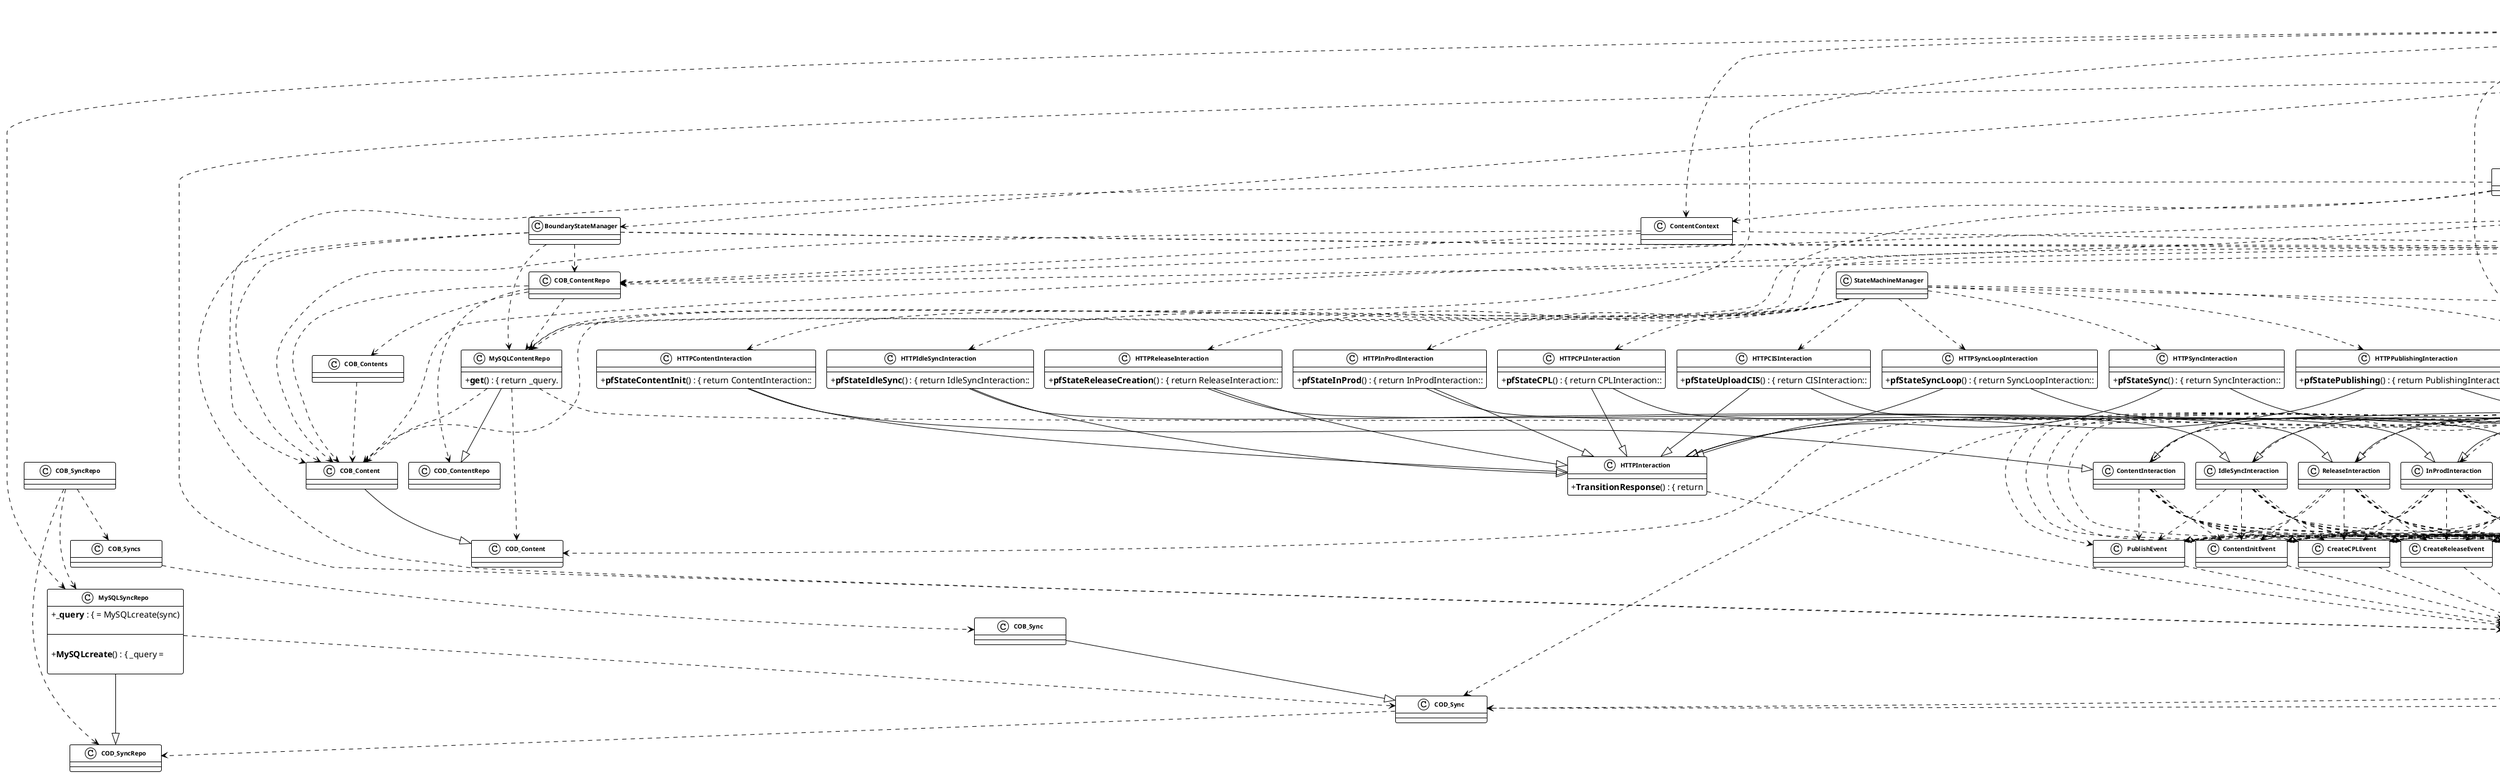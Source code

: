@startuml
!theme plain

' Configuration pour améliorer la lisibilité et l'espacement
skinparam linetype ortho
skinparam ranksep 60
skinparam nodesep 40
skinparam minClassWidth 150
skinparam classAttributeIconSize 0
skinparam classFontStyle bold
skinparam classFontSize 12
skinparam packageStyle rectangle
skinparam packageFontStyle bold
skinparam packageFontSize 14

' Style des classes
skinparam class {
    BackgroundColor White
    BorderColor Black
    BorderThickness 1
    ArrowColor Black
    FontSize 10
}

' Style des packages/namespaces
skinparam package {
    BackgroundColor LightGray
    BorderColor Black
    FontStyle bold
}

' Style des relations
skinparam arrow {
    Color Black
    Thickness 1
}

' Légende des symboles d'accès
' + : public
' - : private
' # : protected

' Configuration de la disposition
!define SPACING_LARGE 100
!define SPACING_MEDIUM 50
!define SPACING_SMALL 25

' Affichage limité à 25 classes sur 132 trouvées

' Classe: DownloadedScripts
' Fichier: ./COMMON/LIB-CONTEXT-CENTRAL/include/DownloadedScripts.h
class DownloadedScripts {
}

' Classe: PresentCpl
' Fichier: ./COMMON/LIB-CONTEXT-CENTRAL/include/PresentCpls.h
class PresentCpl {
}

' Classe: CentralContext
' Fichier: ./COMMON/LIB-CONTEXT-CENTRAL/include/CentralContext.h
class CentralContext {
  ' === Attributs publics ===
  + **commandHandler** : {return

}

' Classe: ScriptState
' Fichier: ./COMMON/LIB-CONTEXT-CENTRAL/include/ScriptState.h
class ScriptState {
}

' Classe: StateServer
' Fichier: ./COMMON/LIB-CONTEXT-CENTRAL/include/StateServer.h
class StateServer {
  ' === Attributs publics ===
  + **id** : {return

}

' Classe: HTTPSyncLoopInteraction
' Fichier: ./COMMON/LIB-CONTEXT-CENTRAL/include/ContentOpsInfra/HTTPSyncLoopInteraction.h
class HTTPSyncLoopInteraction {
  ' === Méthodes publiques ===
  + **pfStateSyncLoop**() : { return SyncLoopInteraction::

}

' Classe: HTTPContentInteraction
' Fichier: ./COMMON/LIB-CONTEXT-CENTRAL/include/ContentOpsInfra/HTTPContentInteraction.h
class HTTPContentInteraction {
  ' === Méthodes publiques ===
  + **pfStateContentInit**() : { return ContentInteraction::

}

' Classe: MySQLGroupRepo
' Fichier: ./COMMON/LIB-CONTEXT-CENTRAL/include/ContentOpsInfra/MySQLGroupRepo.h
class MySQLGroupRepo {
  ' === Méthodes publiques ===
  + **move**() : { return

}

' Classe: MySQLDBConnection
' Fichier: ./COMMON/LIB-CONTEXT-CENTRAL/include/ContentOpsInfra/MySQLDBConnection.h
class MySQLDBConnection {
}

' Classe: MySQLSyncLoopRepo
' Fichier: ./COMMON/LIB-CONTEXT-CENTRAL/include/ContentOpsInfra/MySQLSyncLoopRepo.h
class MySQLSyncLoopRepo {
  ' === Attributs publics ===
  + **_query** : { = MySQLcreate(syncloop)

  __

  ' === Méthodes publiques ===
  + **MySQLcreate**() : { _query =

}

' Classe: HTTPSyncInteraction
' Fichier: ./COMMON/LIB-CONTEXT-CENTRAL/include/ContentOpsInfra/HTTPSyncInteraction.h
class HTTPSyncInteraction {
  ' === Méthodes publiques ===
  + **pfStateSync**() : { return SyncInteraction::

}

' Classe: HTTPReleaseInteraction
' Fichier: ./COMMON/LIB-CONTEXT-CENTRAL/include/ContentOpsInfra/HTTPReleaseInteraction.h
class HTTPReleaseInteraction {
  ' === Méthodes publiques ===
  + **pfStateReleaseCreation**() : { return ReleaseInteraction::

}

' Classe: HTTPInProdInteraction
' Fichier: ./COMMON/LIB-CONTEXT-CENTRAL/include/ContentOpsInfra/HTTPInProdInteraction.h
class HTTPInProdInteraction {
  ' === Méthodes publiques ===
  + **pfStateInProd**() : { return InProdInteraction::

}

' Classe: MySQLReleaseRepo
' Fichier: ./COMMON/LIB-CONTEXT-CENTRAL/include/ContentOpsInfra/MySQLReleaseRepo.h
class MySQLReleaseRepo {
  ' === Attributs publics ===
  + **_query** : { = MySQLcreate(release)

  __

  ' === Méthodes publiques ===
  + **MySQLcreate**() : { _query =

}

' Classe: HTTPCPLInteraction
' Fichier: ./COMMON/LIB-CONTEXT-CENTRAL/include/ContentOpsInfra/HTTPCPLInteraction.h
class HTTPCPLInteraction {
  ' === Méthodes publiques ===
  + **pfStateCPL**() : { return CPLInteraction::

}

' Classe: HTTPCISInteraction
' Fichier: ./COMMON/LIB-CONTEXT-CENTRAL/include/ContentOpsInfra/HTTPCISInteraction.h
class HTTPCISInteraction {
  ' === Méthodes publiques ===
  + **pfStateUploadCIS**() : { return CISInteraction::

}

' Classe: MySQLLocalisationRepo
' Fichier: ./COMMON/LIB-CONTEXT-CENTRAL/include/ContentOpsInfra/MySQLLocalisationRepo.h
class MySQLLocalisationRepo {
}

' Classe: MySQLTypeRepo
' Fichier: ./COMMON/LIB-CONTEXT-CENTRAL/include/ContentOpsInfra/MySQLTypeRepo.h
class MySQLTypeRepo {
}

' Classe: MySQLSyncRepo
' Fichier: ./COMMON/LIB-CONTEXT-CENTRAL/include/ContentOpsInfra/MySQLSyncRepo.h
class MySQLSyncRepo {
  ' === Attributs publics ===
  + **_query** : { = MySQLcreate(sync)

  __

  ' === Méthodes publiques ===
  + **MySQLcreate**() : { _query =

}

' Classe: HTTPPublishingInteraction
' Fichier: ./COMMON/LIB-CONTEXT-CENTRAL/include/ContentOpsInfra/HTTPPublishingInteraction.h
class HTTPPublishingInteraction {
  ' === Méthodes publiques ===
  + **pfStatePublishing**() : { return PublishingInteraction::

}

' Classe: MySQLCplRepo
' Fichier: ./COMMON/LIB-CONTEXT-CENTRAL/include/ContentOpsInfra/MySQLCplRepo.h
class MySQLCplRepo {
  ' === Méthodes publiques ===
  + **get**() : { return _query.

}

' Classe: MySQLSiteRepo
' Fichier: ./COMMON/LIB-CONTEXT-CENTRAL/include/ContentOpsInfra/MySQLSiteRepo.h
class MySQLSiteRepo {
  ' === Méthodes publiques ===
  + **move**() : { return

}

' Classe: HTTPInteraction
' Fichier: ./COMMON/LIB-CONTEXT-CENTRAL/include/ContentOpsInfra/HTTPInteraction.h
class HTTPInteraction {
  ' === Méthodes publiques ===
  + **TransitionResponse**() : { return

}

' Classe: MySQLContentRepo
' Fichier: ./COMMON/LIB-CONTEXT-CENTRAL/include/ContentOpsInfra/MySQLContentRepo.h
class MySQLContentRepo {
  ' === Méthodes publiques ===
  + **get**() : { return _query.

}

' Classe: HTTPIdleSyncInteraction
' Fichier: ./COMMON/LIB-CONTEXT-CENTRAL/include/ContentOpsInfra/HTTPIdleSyncInteraction.h
class HTTPIdleSyncInteraction {
  ' === Méthodes publiques ===
  + **pfStateIdleSync**() : { return IdleSyncInteraction::

}

' Directives d'espacement pour améliorer la lisibilité
!pragma layout smetana

' Relations entre les classes
' Héritage: HTTPSyncLoopInteraction -> HTTPInteraction
HTTPSyncLoopInteraction --|> HTTPInteraction
' Héritage: HTTPSyncLoopInteraction -> SyncLoopInteraction
HTTPSyncLoopInteraction --|> SyncLoopInteraction
' Héritage: HTTPContentInteraction -> HTTPInteraction
HTTPContentInteraction --|> HTTPInteraction
' Héritage: HTTPContentInteraction -> ContentInteraction
HTTPContentInteraction --|> ContentInteraction
' Héritage: MySQLGroupRepo -> COD_GroupRepo
MySQLGroupRepo --|> COD_GroupRepo
' Héritage: MySQLSyncLoopRepo -> COD_SyncLoopRepo
MySQLSyncLoopRepo --|> COD_SyncLoopRepo
' Héritage: HTTPSyncInteraction -> HTTPInteraction
HTTPSyncInteraction --|> HTTPInteraction
' Héritage: HTTPSyncInteraction -> SyncInteraction
HTTPSyncInteraction --|> SyncInteraction
' Héritage: HTTPReleaseInteraction -> HTTPInteraction
HTTPReleaseInteraction --|> HTTPInteraction
' Héritage: HTTPReleaseInteraction -> ReleaseInteraction
HTTPReleaseInteraction --|> ReleaseInteraction
' Héritage: HTTPInProdInteraction -> HTTPInteraction
HTTPInProdInteraction --|> HTTPInteraction
' Héritage: HTTPInProdInteraction -> InProdInteraction
HTTPInProdInteraction --|> InProdInteraction
' Héritage: MySQLReleaseRepo -> COD_ReleaseRepo
MySQLReleaseRepo --|> COD_ReleaseRepo
' Héritage: HTTPCPLInteraction -> HTTPInteraction
HTTPCPLInteraction --|> HTTPInteraction
' Héritage: HTTPCPLInteraction -> CPLInteraction
HTTPCPLInteraction --|> CPLInteraction
' Héritage: HTTPCISInteraction -> HTTPInteraction
HTTPCISInteraction --|> HTTPInteraction
' Héritage: HTTPCISInteraction -> CISInteraction
HTTPCISInteraction --|> CISInteraction
' Héritage: MySQLLocalisationRepo -> COD_LocalisationRepo
MySQLLocalisationRepo --|> COD_LocalisationRepo
' Héritage: MySQLTypeRepo -> COD_TypeRepo
MySQLTypeRepo --|> COD_TypeRepo
' Héritage: MySQLSyncRepo -> COD_SyncRepo
MySQLSyncRepo --|> COD_SyncRepo
' Héritage: HTTPPublishingInteraction -> HTTPInteraction
HTTPPublishingInteraction --|> HTTPInteraction
' Héritage: HTTPPublishingInteraction -> PublishingInteraction
HTTPPublishingInteraction --|> PublishingInteraction
' Héritage: MySQLCplRepo -> COD_CplRepo
MySQLCplRepo --|> COD_CplRepo
' Héritage: MySQLSiteRepo -> COD_SiteRepo
MySQLSiteRepo --|> COD_SiteRepo
' Héritage: MySQLContentRepo -> COD_ContentRepo
MySQLContentRepo --|> COD_ContentRepo
' Héritage: HTTPIdleSyncInteraction -> HTTPInteraction
HTTPIdleSyncInteraction --|> HTTPInteraction
' Héritage: HTTPIdleSyncInteraction -> IdleSyncInteraction
HTTPIdleSyncInteraction --|> IdleSyncInteraction
' Héritage: COB_Site -> COD_Site
COB_Site --|> COD_Site
' Héritage: COB_Group -> COD_Group
COB_Group --|> COD_Group
' Héritage: COB_Localisation -> COD_Localisation
COB_Localisation --|> COD_Localisation
' Héritage: COB_Release -> COD_Releases
COB_Release --|> COD_Releases
' Héritage: COB_Type -> COD_Type
COB_Type --|> COD_Type
' Héritage: COB_Content -> COD_Content
COB_Content --|> COD_Content
' Héritage: COB_Sync -> COD_Sync
COB_Sync --|> COD_Sync
' Héritage: COB_Cpl -> COD_Cpl
COB_Cpl --|> COD_Cpl
' Héritage: COB_SyncLoop -> COD_SyncLoop
COB_SyncLoop --|> COD_SyncLoop
' Héritage: ContentInitState -> ContentStateBase
ContentInitState --|> ContentStateBase
' Héritage: StateCancel -> ContentStateBase
StateCancel --|> ContentStateBase
' Héritage: StateInProd -> ContentStateBase
StateInProd --|> ContentStateBase
' Héritage: StateReleaseCreation -> ContentStateBase
StateReleaseCreation --|> ContentStateBase
' Héritage: StateUploadCIS -> ContentStateBase
StateUploadCIS --|> ContentStateBase
' Héritage: StatePublishing -> ContentStateBase
StatePublishing --|> ContentStateBase
' Héritage: StateSync -> ContentStateBase
StateSync --|> ContentStateBase
' Héritage: StateSyncCreate -> ContentStateBase
StateSyncCreate --|> ContentStateBase
' Héritage: StateIdleSync -> ContentStateBase
StateIdleSync --|> ContentStateBase
' Héritage: StateSyncLoop -> ContentStateBase
StateSyncLoop --|> ContentStateBase
' Héritage: StateCPL -> ContentStateBase
StateCPL --|> ContentStateBase
' Héritage: COB_SyncLoopInteraction -> COB_Interaction
COB_SyncLoopInteraction --|> COB_Interaction
' Héritage: COB_SyncLoopInteraction -> SyncLoopInteraction
COB_SyncLoopInteraction --|> SyncLoopInteraction
' Héritage: COB_PublishingInteraction -> COB_Interaction
COB_PublishingInteraction --|> COB_Interaction
' Héritage: COB_PublishingInteraction -> PublishingInteraction
COB_PublishingInteraction --|> PublishingInteraction
' Héritage: COB_IdleSyncInteraction -> COB_Interaction
COB_IdleSyncInteraction --|> COB_Interaction
' Héritage: COB_IdleSyncInteraction -> IdleSyncInteraction
COB_IdleSyncInteraction --|> IdleSyncInteraction
' Héritage: COB_InProdInteraction -> COB_Interaction
COB_InProdInteraction --|> COB_Interaction
' Héritage: COB_InProdInteraction -> InProdInteraction
COB_InProdInteraction --|> InProdInteraction
' Héritage: COB_SyncInteraction -> COB_Interaction
COB_SyncInteraction --|> COB_Interaction
' Héritage: COB_SyncInteraction -> SyncInteraction
COB_SyncInteraction --|> SyncInteraction
' Héritage: COB_CISInteraction -> COB_Interaction
COB_CISInteraction --|> COB_Interaction
' Héritage: COB_CISInteraction -> CISInteraction
COB_CISInteraction --|> CISInteraction
' Héritage: COB_ReleaseInteraction -> COB_Interaction
COB_ReleaseInteraction --|> COB_Interaction
' Héritage: COB_ReleaseInteraction -> ReleaseInteraction
COB_ReleaseInteraction --|> ReleaseInteraction
' Héritage: COB_ContentInteraction -> COB_Interaction
COB_ContentInteraction --|> COB_Interaction
' Héritage: COB_ContentInteraction -> ContentInteraction
COB_ContentInteraction --|> ContentInteraction
' Héritage: COB_CPLInteraction -> COB_Interaction
COB_CPLInteraction --|> COB_Interaction
' Héritage: COB_CPLInteraction -> CPLInteraction
COB_CPLInteraction --|> CPLInteraction
' Dépendance: PresentCpl -> Cpl
PresentCpl ..> Cpl
' Dépendance: CentralContext -> StateServer
CentralContext ..> StateServer
' Dépendance: CentralContext -> ScriptState
CentralContext ..> ScriptState
' Dépendance: CentralContext -> PresentCpl
CentralContext ..> PresentCpl
' Dépendance: CentralContext -> Group
CentralContext ..> Group
' Dépendance: CentralContext -> LinkParam
CentralContext ..> LinkParam
' Dépendance: CentralContext -> Cinema
CentralContext ..> Cinema
' Dépendance: CentralContext -> DownloadedScripts
CentralContext ..> DownloadedScripts
' Dépendance: CentralContext -> Script
CentralContext ..> Script
' Dépendance: CentralContext -> Feature
CentralContext ..> Feature
' Dépendance: MySQLGroupRepo -> COD_Group
MySQLGroupRepo ..> COD_Group
' Dépendance: MySQLGroupRepo -> MySQLDBConnection
MySQLGroupRepo ..> MySQLDBConnection
' Dépendance: MySQLGroupRepo -> COB_Group
MySQLGroupRepo ..> COB_Group
' Dépendance: MySQLSyncLoopRepo -> COD_SyncLoop
MySQLSyncLoopRepo ..> COD_SyncLoop
' Dépendance: MySQLSyncRepo -> COD_Sync
MySQLSyncRepo ..> COD_Sync
' Dépendance: MySQLCplRepo -> COD_Cpl
MySQLCplRepo ..> COD_Cpl
' Dépendance: MySQLCplRepo -> COD_CplRelease
MySQLCplRepo ..> COD_CplRelease
' Dépendance: MySQLCplRepo -> MySQLDBConnection
MySQLCplRepo ..> MySQLDBConnection
' Dépendance: MySQLCplRepo -> COB_Cpl
MySQLCplRepo ..> COB_Cpl
' Dépendance: MySQLSiteRepo -> COB_Site
MySQLSiteRepo ..> COB_Site
' Dépendance: MySQLSiteRepo -> MySQLDBConnection
MySQLSiteRepo ..> MySQLDBConnection
' Dépendance: MySQLSiteRepo -> COD_Site
MySQLSiteRepo ..> COD_Site
' Dépendance: HTTPInteraction -> TransitionResponse
HTTPInteraction ..> TransitionResponse
' Dépendance: MySQLContentRepo -> COD_Content
MySQLContentRepo ..> COD_Content
' Dépendance: MySQLContentRepo -> COB_Content
MySQLContentRepo ..> COB_Content
' Dépendance: MySQLContentRepo -> MySQLDBConnection
MySQLContentRepo ..> MySQLDBConnection
' Dépendance: COB_LocalisationRepo -> COB_Localisations
COB_LocalisationRepo ..> COB_Localisations
' Dépendance: COB_LocalisationRepo -> COB_Localisation
COB_LocalisationRepo ..> COB_Localisation
' Dépendance: COB_LocalisationRepo -> COD_LocalisationRepo
COB_LocalisationRepo ..> COD_LocalisationRepo
' Dépendance: COB_GroupRepo -> COD_GroupRepo
COB_GroupRepo ..> COD_GroupRepo
' Dépendance: COB_GroupRepo -> COB_Groups
COB_GroupRepo ..> COB_Groups
' Dépendance: COB_GroupRepo -> COB_Group
COB_GroupRepo ..> COB_Group
' Dépendance: COB_ContentRepo -> MySQLContentRepo
COB_ContentRepo ..> MySQLContentRepo
' Dépendance: COB_ContentRepo -> COD_ContentRepo
COB_ContentRepo ..> COD_ContentRepo
' Dépendance: COB_ContentRepo -> COB_Content
COB_ContentRepo ..> COB_Content
' Dépendance: COB_ContentRepo -> COB_Contents
COB_ContentRepo ..> COB_Contents
' Dépendance: COB_Sites -> COB_Site
COB_Sites ..> COB_Site
' Dépendance: ContentContext -> COB_ContentRepo
ContentContext ..> COB_ContentRepo
' Dépendance: ContentContext -> COB_Content
ContentContext ..> COB_Content
' Dépendance: ContentContext -> COB_ReleaseRepo
ContentContext ..> COB_ReleaseRepo
' Dépendance: COB_Configurator -> COB_Content
COB_Configurator ..> COB_Content
' Dépendance: COB_Configurator -> MySQLLocalisationRepo
COB_Configurator ..> MySQLLocalisationRepo
' Dépendance: COB_Configurator -> COB_ContentRepo
COB_Configurator ..> COB_ContentRepo
' Dépendance: COB_Configurator -> MySQLContentRepo
COB_Configurator ..> MySQLContentRepo
' Dépendance: COB_Configurator -> MySQLReleaseRepo
COB_Configurator ..> MySQLReleaseRepo
' Dépendance: COB_Configurator -> MySQLGroupRepo
COB_Configurator ..> MySQLGroupRepo
' Dépendance: COB_Configurator -> COB_CplRepo
COB_Configurator ..> COB_CplRepo
' Dépendance: COB_Configurator -> COB_GroupRepo
COB_Configurator ..> COB_GroupRepo
' Dépendance: COB_Configurator -> MySQLTypeRepo
COB_Configurator ..> MySQLTypeRepo
' Dépendance: COB_Configurator -> MySQLSiteRepo
COB_Configurator ..> MySQLSiteRepo
' Dépendance: COB_Configurator -> MySQLCplRepo
COB_Configurator ..> MySQLCplRepo
' Dépendance: COB_Configurator -> COB_TypeRepo
COB_Configurator ..> COB_TypeRepo
' Dépendance: COB_Configurator -> COB_SiteRepo
COB_Configurator ..> COB_SiteRepo
' Dépendance: COB_Configurator -> COB_LocalisationRepo
COB_Configurator ..> COB_LocalisationRepo
' Dépendance: COB_Configurator -> COB_ReleaseRepo
COB_Configurator ..> COB_ReleaseRepo
' Dépendance: COB_Configurator -> MySQLDBConnection
COB_Configurator ..> MySQLDBConnection
' Dépendance: COB_Configurator -> COB_Context
COB_Configurator ..> COB_Context
' Dépendance: COB_Types -> COB_Type
COB_Types ..> COB_Type
' Dépendance: COB_CplRepo -> MySQLCplRepo
COB_CplRepo ..> MySQLCplRepo
' Dépendance: COB_CplRepo -> COB_Cpls
COB_CplRepo ..> COB_Cpls
' Dépendance: COB_CplRepo -> COD_CplRepo
COB_CplRepo ..> COD_CplRepo
' Dépendance: COB_CplRepo -> COB_Cpl
COB_CplRepo ..> COB_Cpl
' Dépendance: COB_Cpls -> COB_Cpl
COB_Cpls ..> COB_Cpl
' Dépendance: COB_TypeRepo -> COB_Type
COB_TypeRepo ..> COB_Type
' Dépendance: COB_TypeRepo -> COB_Types
COB_TypeRepo ..> COB_Types
' Dépendance: COB_TypeRepo -> COD_TypeRepo
COB_TypeRepo ..> COD_TypeRepo
' Dépendance: COB_Contents -> COB_Content
COB_Contents ..> COB_Content
' Dépendance: BoundaryStateMachine -> StatePublishing
BoundaryStateMachine ..> StatePublishing
' Dépendance: BoundaryStateMachine -> StateUploadCIS
BoundaryStateMachine ..> StateUploadCIS
' Dépendance: BoundaryStateMachine -> ContentInitState
BoundaryStateMachine ..> ContentInitState
' Dépendance: BoundaryStateMachine -> StateInProd
BoundaryStateMachine ..> StateInProd
' Dépendance: BoundaryStateMachine -> StateReleaseCreation
BoundaryStateMachine ..> StateReleaseCreation
' Dépendance: BoundaryStateMachine -> StateIdleSync
BoundaryStateMachine ..> StateIdleSync
' Dépendance: BoundaryStateMachine -> StateCancel
BoundaryStateMachine ..> StateCancel
' Dépendance: BoundaryStateMachine -> StateSync
BoundaryStateMachine ..> StateSync
' Dépendance: BoundaryStateMachine -> StateCPL
BoundaryStateMachine ..> StateCPL
' Dépendance: BoundaryStateMachine -> StateSyncLoop
BoundaryStateMachine ..> StateSyncLoop
' Dépendance: BoundaryStateMachine -> COB_Context
BoundaryStateMachine ..> COB_Context
' Dépendance: BoundaryStateMachine -> StateSyncCreate
BoundaryStateMachine ..> StateSyncCreate
' Dépendance: COB_SyncLoops -> COB_SyncLoop
COB_SyncLoops ..> COB_SyncLoop
' Dépendance: COB_SiteRepo -> COB_Site
COB_SiteRepo ..> COB_Site
' Dépendance: COB_SiteRepo -> COD_SiteRepo
COB_SiteRepo ..> COD_SiteRepo
' Dépendance: COB_SiteRepo -> COB_Sites
COB_SiteRepo ..> COB_Sites
' Dépendance: COB_SyncRepo -> MySQLSyncRepo
COB_SyncRepo ..> MySQLSyncRepo
' Dépendance: COB_SyncRepo -> COD_SyncRepo
COB_SyncRepo ..> COD_SyncRepo
' Dépendance: COB_SyncRepo -> COB_Syncs
COB_SyncRepo ..> COB_Syncs
' Dépendance: COB_Cpl -> COD_CplRelease
COB_Cpl ..> COD_CplRelease
' Dépendance: COB_Localisations -> COB_Localisation
COB_Localisations ..> COB_Localisation
' Dépendance: COB_Groups -> COB_Group
COB_Groups ..> COB_Group
' Dépendance: COB_Context -> COB_Content
COB_Context ..> COB_Content
' Dépendance: COB_Context -> COB_Release
COB_Context ..> COB_Release
' Dépendance: COB_Context -> COB_ContentRepo
COB_Context ..> COB_ContentRepo
' Dépendance: COB_Context -> COB_ReleaseRepo
COB_Context ..> COB_ReleaseRepo
' Dépendance: COB_Context -> MySQLDBConnection
COB_Context ..> MySQLDBConnection
' Dépendance: COB_Context -> COB_InteractionConfigurator
COB_Context ..> COB_InteractionConfigurator
' Dépendance: BoundaryStateManager -> COB_Content
BoundaryStateManager ..> COB_Content
' Dépendance: BoundaryStateManager -> COB_ContentRepo
BoundaryStateManager ..> COB_ContentRepo
' Dépendance: BoundaryStateManager -> TransitionResponse
BoundaryStateManager ..> TransitionResponse
' Dépendance: BoundaryStateManager -> COB_ReleaseRepo
BoundaryStateManager ..> COB_ReleaseRepo
' Dépendance: BoundaryStateManager -> MySQLContentRepo
BoundaryStateManager ..> MySQLContentRepo
' Dépendance: BoundaryStateManager -> MySQLReleaseRepo
BoundaryStateManager ..> MySQLReleaseRepo
' Dépendance: COB_ReleaseRepo -> COD_ReleaseRepo
COB_ReleaseRepo ..> COD_ReleaseRepo
' Dépendance: COB_ReleaseRepo -> COB_Release
COB_ReleaseRepo ..> COB_Release
' Dépendance: COB_ReleaseRepo -> COB_Releases
COB_ReleaseRepo ..> COB_Releases
' Dépendance: COB_ReleaseRepo -> MySQLReleaseRepo
COB_ReleaseRepo ..> MySQLReleaseRepo
' Dépendance: BoundaryManager -> BoundaryStateManager
BoundaryManager ..> BoundaryStateManager
' Dépendance: BoundaryManager -> COB_Configurator
BoundaryManager ..> COB_Configurator
' Dépendance: BoundaryManager -> BoundaryStateMachine
BoundaryManager ..> BoundaryStateMachine
' Dépendance: BoundaryManager -> TransitionResponse
BoundaryManager ..> TransitionResponse
' Dépendance: COB_Releases -> COB_Release
COB_Releases ..> COB_Release
' Dépendance: COB_SyncLoopRepo -> COB_SyncLoops
COB_SyncLoopRepo ..> COB_SyncLoops
' Dépendance: COB_SyncLoopRepo -> COD_SyncLoopRepo
COB_SyncLoopRepo ..> COD_SyncLoopRepo
' Dépendance: COB_SyncLoopRepo -> MySQLSyncLoopRepo
COB_SyncLoopRepo ..> MySQLSyncLoopRepo
' Dépendance: COB_Syncs -> COB_Sync
COB_Syncs ..> COB_Sync
' Dépendance: ContentInitState -> StatePublishing
ContentInitState ..> StatePublishing
' Dépendance: ContentInitState -> COB_ContentInteraction
ContentInitState ..> COB_ContentInteraction
' Dépendance: ContentInitState -> COB_Content
ContentInitState ..> COB_Content
' Dépendance: ContentInitState -> ContentContext
ContentInitState ..> ContentContext
' Dépendance: ContentInitState -> ContentInteraction
ContentInitState ..> ContentInteraction
' Dépendance: ContentInitState -> TransitionResponse
ContentInitState ..> TransitionResponse
' Dépendance: ContentInitState -> MySQLContentRepo
ContentInitState ..> MySQLContentRepo
' Dépendance: StateUploadCIS -> StateInProd
StateUploadCIS ..> StateInProd
' Dépendance: StatePublishing -> StateReleaseCreation
StatePublishing ..> StateReleaseCreation
' Dépendance: StatePublishing -> StateCancel
StatePublishing ..> StateCancel
' Dépendance: StatePublishing -> TransitionResponse
StatePublishing ..> TransitionResponse
' Dépendance: StatePublishing -> PublishingInteraction
StatePublishing ..> PublishingInteraction
' Dépendance: StatePublishing -> COB_PublishingInteraction
StatePublishing ..> COB_PublishingInteraction
' Dépendance: COB_InteractionConfigurator -> COB_PublishingInteraction
COB_InteractionConfigurator ..> COB_PublishingInteraction
' Dépendance: COB_InteractionConfigurator -> COB_ReleaseInteraction
COB_InteractionConfigurator ..> COB_ReleaseInteraction
' Dépendance: COB_InteractionConfigurator -> COB_CPLInteraction
COB_InteractionConfigurator ..> COB_CPLInteraction
' Dépendance: COB_InteractionConfigurator -> COB_IdleSyncInteraction
COB_InteractionConfigurator ..> COB_IdleSyncInteraction
' Dépendance: COB_InteractionConfigurator -> COB_ContentInteraction
COB_InteractionConfigurator ..> COB_ContentInteraction
' Dépendance: COB_InteractionConfigurator -> COB_CISInteraction
COB_InteractionConfigurator ..> COB_CISInteraction
' Dépendance: COB_InteractionConfigurator -> COB_SyncInteraction
COB_InteractionConfigurator ..> COB_SyncInteraction
' Dépendance: COB_InteractionConfigurator -> COB_SyncLoopInteraction
COB_InteractionConfigurator ..> COB_SyncLoopInteraction
' Dépendance: COB_InteractionConfigurator -> COB_Interaction
COB_InteractionConfigurator ..> COB_Interaction
' Dépendance: COB_InteractionConfigurator -> COB_InProdInteraction
COB_InteractionConfigurator ..> COB_InProdInteraction
' Dépendance: COB_Interaction -> TransitionResponse
COB_Interaction ..> TransitionResponse
' Dépendance: COD_Cpl -> COD_Sync
COD_Cpl ..> COD_Sync
' Dépendance: COD_CplRelease -> COD_Sync
COD_CplRelease ..> COD_Sync
' Dépendance: COD_Releases -> COD_Cpl
COD_Releases ..> COD_Cpl
' Dépendance: COD_Releases -> COD_CplRelease
COD_Releases ..> COD_CplRelease
' Dépendance: COD_Releases -> COD_SyncLoop
COD_Releases ..> COD_SyncLoop
' Dépendance: COD_ReleaseRepo -> COD_Releases
COD_ReleaseRepo ..> COD_Releases
' Dépendance: COD_SyncLoopRepo -> COD_SyncLoop
COD_SyncLoopRepo ..> COD_SyncLoop
' Dépendance: COD_Sync -> COD_SyncRepo
COD_Sync ..> COD_SyncRepo
' Dépendance: Feature -> COB_Release
Feature ..> COB_Release
' Dépendance: Feature -> COD_Releases
Feature ..> COD_Releases
' Dépendance: Feature -> Release
Feature ..> Release
' Dépendance: Release -> ReleaseCut
Release ..> ReleaseCut
' Dépendance: Release -> Cinema
Release ..> Cinema
' Dépendance: Release -> Script
Release ..> Script
' Dépendance: Release -> COB_Cpl
Release ..> COB_Cpl
' Dépendance: Release -> COD_Cpl
Release ..> COD_Cpl
' Dépendance: Release -> COD_CplRelease
Release ..> COD_CplRelease
' Dépendance: Release -> Cpl
Release ..> Cpl
' Dépendance: Cinema -> Auditorium
Cinema ..> Auditorium
' Dépendance: Group -> Cinema
Group ..> Cinema
' Dépendance: Group -> Release
Group ..> Release
' Dépendance: Auditorium -> StateServer
Auditorium ..> StateServer
' Dépendance: Auditorium -> Server
Auditorium ..> Server
' Dépendance: Script -> COB_Cpl
Script ..> COB_Cpl
' Dépendance: Script -> COD_Cpl
Script ..> COD_Cpl
' Dépendance: Script -> COD_CplRelease
Script ..> COD_CplRelease
' Dépendance: Script -> Cpl
Script ..> Cpl
' Dépendance: Server -> Script
Server ..> Script
' Dépendance: StateMachine -> Context
StateMachine ..> Context
' Dépendance: StateMachine -> CentralContext
StateMachine ..> CentralContext
' Dépendance: StateMachine -> ContentContext
StateMachine ..> ContentContext
' Dépendance: StateMachine -> COB_Context
StateMachine ..> COB_Context
' Dépendance: StateMachine -> MySQLCplRepo
StateMachine ..> MySQLCplRepo
' Dépendance: StateMachine -> MySQLSyncLoopRepo
StateMachine ..> MySQLSyncLoopRepo
' Dépendance: StateMachine -> MySQLSyncRepo
StateMachine ..> MySQLSyncRepo
' Dépendance: StateMachine -> MySQLContentRepo
StateMachine ..> MySQLContentRepo
' Dépendance: StateMachine -> MySQLReleaseRepo
StateMachine ..> MySQLReleaseRepo
' Dépendance: CISInteraction -> ContentInitEvent
CISInteraction ..> ContentInitEvent
' Dépendance: CISInteraction -> CreateCPLEvent
CISInteraction ..> CreateCPLEvent
' Dépendance: CISInteraction -> CreateSyncEvent
CISInteraction ..> CreateSyncEvent
' Dépendance: CISInteraction -> SyncCreatedEvent
CISInteraction ..> SyncCreatedEvent
' Dépendance: CISInteraction -> PushCISEvent
CISInteraction ..> PushCISEvent
' Dépendance: CISInteraction -> PublishEvent
CISInteraction ..> PublishEvent
' Dépendance: CISInteraction -> CreateReleaseEvent
CISInteraction ..> CreateReleaseEvent
' Dépendance: CISInteraction -> ReleaseCreatedEvent
CISInteraction ..> ReleaseCreatedEvent
' Dépendance: CISInteraction -> CancelEvent
CISInteraction ..> CancelEvent
' Dépendance: ReleaseInteraction -> ContentInitEvent
ReleaseInteraction ..> ContentInitEvent
' Dépendance: ReleaseInteraction -> CreateCPLEvent
ReleaseInteraction ..> CreateCPLEvent
' Dépendance: ReleaseInteraction -> CreateSyncEvent
ReleaseInteraction ..> CreateSyncEvent
' Dépendance: ReleaseInteraction -> SyncCreatedEvent
ReleaseInteraction ..> SyncCreatedEvent
' Dépendance: ReleaseInteraction -> PushCISEvent
ReleaseInteraction ..> PushCISEvent
' Dépendance: ReleaseInteraction -> PublishEvent
ReleaseInteraction ..> PublishEvent
' Dépendance: ReleaseInteraction -> CreateReleaseEvent
ReleaseInteraction ..> CreateReleaseEvent
' Dépendance: ReleaseInteraction -> ReleaseCreatedEvent
ReleaseInteraction ..> ReleaseCreatedEvent
' Dépendance: ReleaseInteraction -> CancelEvent
ReleaseInteraction ..> CancelEvent
' Dépendance: InProdInteraction -> ContentInitEvent
InProdInteraction ..> ContentInitEvent
' Dépendance: InProdInteraction -> CreateCPLEvent
InProdInteraction ..> CreateCPLEvent
' Dépendance: InProdInteraction -> CreateSyncEvent
InProdInteraction ..> CreateSyncEvent
' Dépendance: InProdInteraction -> SyncCreatedEvent
InProdInteraction ..> SyncCreatedEvent
' Dépendance: InProdInteraction -> PushCISEvent
InProdInteraction ..> PushCISEvent
' Dépendance: InProdInteraction -> PublishEvent
InProdInteraction ..> PublishEvent
' Dépendance: InProdInteraction -> CreateReleaseEvent
InProdInteraction ..> CreateReleaseEvent
' Dépendance: InProdInteraction -> ReleaseCreatedEvent
InProdInteraction ..> ReleaseCreatedEvent
' Dépendance: InProdInteraction -> CancelEvent
InProdInteraction ..> CancelEvent
' Dépendance: IdleSyncInteraction -> ContentInitEvent
IdleSyncInteraction ..> ContentInitEvent
' Dépendance: IdleSyncInteraction -> CreateCPLEvent
IdleSyncInteraction ..> CreateCPLEvent
' Dépendance: IdleSyncInteraction -> CreateSyncEvent
IdleSyncInteraction ..> CreateSyncEvent
' Dépendance: IdleSyncInteraction -> SyncCreatedEvent
IdleSyncInteraction ..> SyncCreatedEvent
' Dépendance: IdleSyncInteraction -> PushCISEvent
IdleSyncInteraction ..> PushCISEvent
' Dépendance: IdleSyncInteraction -> PublishEvent
IdleSyncInteraction ..> PublishEvent
' Dépendance: IdleSyncInteraction -> CreateReleaseEvent
IdleSyncInteraction ..> CreateReleaseEvent
' Dépendance: IdleSyncInteraction -> ReleaseCreatedEvent
IdleSyncInteraction ..> ReleaseCreatedEvent
' Dépendance: IdleSyncInteraction -> CancelEvent
IdleSyncInteraction ..> CancelEvent
' Dépendance: SyncLoopInteraction -> ContentInitEvent
SyncLoopInteraction ..> ContentInitEvent
' Dépendance: SyncLoopInteraction -> CreateCPLEvent
SyncLoopInteraction ..> CreateCPLEvent
' Dépendance: SyncLoopInteraction -> CreateSyncEvent
SyncLoopInteraction ..> CreateSyncEvent
' Dépendance: SyncLoopInteraction -> SyncCreatedEvent
SyncLoopInteraction ..> SyncCreatedEvent
' Dépendance: SyncLoopInteraction -> PushCISEvent
SyncLoopInteraction ..> PushCISEvent
' Dépendance: SyncLoopInteraction -> PublishEvent
SyncLoopInteraction ..> PublishEvent
' Dépendance: SyncLoopInteraction -> CreateReleaseEvent
SyncLoopInteraction ..> CreateReleaseEvent
' Dépendance: SyncLoopInteraction -> ReleaseCreatedEvent
SyncLoopInteraction ..> ReleaseCreatedEvent
' Dépendance: SyncLoopInteraction -> CancelEvent
SyncLoopInteraction ..> CancelEvent
' Dépendance: Context -> IdleSyncInteraction
Context ..> IdleSyncInteraction
' Dépendance: Context -> COD_Sync
Context ..> COD_Sync
' Dépendance: Context -> ContentInitEvent
Context ..> ContentInitEvent
' Dépendance: Context -> CreateCPLEvent
Context ..> CreateCPLEvent
' Dépendance: Context -> CreateSyncEvent
Context ..> CreateSyncEvent
' Dépendance: Context -> SyncCreatedEvent
Context ..> SyncCreatedEvent
' Dépendance: Context -> PushCISEvent
Context ..> PushCISEvent
' Dépendance: Context -> PublishEvent
Context ..> PublishEvent
' Dépendance: Context -> CreateReleaseEvent
Context ..> CreateReleaseEvent
' Dépendance: Context -> ReleaseCreatedEvent
Context ..> ReleaseCreatedEvent
' Dépendance: Context -> CancelEvent
Context ..> CancelEvent
' Dépendance: Context -> SyncInteraction
Context ..> SyncInteraction
' Dépendance: Context -> COD_Content
Context ..> COD_Content
' Dépendance: Context -> COD_Cpl
Context ..> COD_Cpl
' Dépendance: Context -> COD_CplRelease
Context ..> COD_CplRelease
' Dépendance: Context -> COD_Releases
Context ..> COD_Releases
' Dépendance: Context -> SyncLoopInteraction
Context ..> SyncLoopInteraction
' Dépendance: Context -> COD_SyncLoop
Context ..> COD_SyncLoop
' Dépendance: Context -> ContentInteraction
Context ..> ContentInteraction
' Dépendance: Context -> ReleaseInteraction
Context ..> ReleaseInteraction
' Dépendance: Context -> PublishingInteraction
Context ..> PublishingInteraction
' Dépendance: Context -> CISInteraction
Context ..> CISInteraction
' Dépendance: Context -> MySQLDBConnection
Context ..> MySQLDBConnection
' Dépendance: Context -> InProdInteraction
Context ..> InProdInteraction
' Dépendance: Context -> CPLInteraction
Context ..> CPLInteraction
' Dépendance: PublishingInteraction -> ContentInitEvent
PublishingInteraction ..> ContentInitEvent
' Dépendance: PublishingInteraction -> CreateCPLEvent
PublishingInteraction ..> CreateCPLEvent
' Dépendance: PublishingInteraction -> CreateSyncEvent
PublishingInteraction ..> CreateSyncEvent
' Dépendance: PublishingInteraction -> SyncCreatedEvent
PublishingInteraction ..> SyncCreatedEvent
' Dépendance: PublishingInteraction -> PushCISEvent
PublishingInteraction ..> PushCISEvent
' Dépendance: PublishingInteraction -> PublishEvent
PublishingInteraction ..> PublishEvent
' Dépendance: PublishingInteraction -> CreateReleaseEvent
PublishingInteraction ..> CreateReleaseEvent
' Dépendance: PublishingInteraction -> ReleaseCreatedEvent
PublishingInteraction ..> ReleaseCreatedEvent
' Dépendance: PublishingInteraction -> CancelEvent
PublishingInteraction ..> CancelEvent
' Dépendance: SyncInteraction -> ContentInitEvent
SyncInteraction ..> ContentInitEvent
' Dépendance: SyncInteraction -> CreateCPLEvent
SyncInteraction ..> CreateCPLEvent
' Dépendance: SyncInteraction -> CreateSyncEvent
SyncInteraction ..> CreateSyncEvent
' Dépendance: SyncInteraction -> SyncCreatedEvent
SyncInteraction ..> SyncCreatedEvent
' Dépendance: SyncInteraction -> PushCISEvent
SyncInteraction ..> PushCISEvent
' Dépendance: SyncInteraction -> PublishEvent
SyncInteraction ..> PublishEvent
' Dépendance: SyncInteraction -> CreateReleaseEvent
SyncInteraction ..> CreateReleaseEvent
' Dépendance: SyncInteraction -> ReleaseCreatedEvent
SyncInteraction ..> ReleaseCreatedEvent
' Dépendance: SyncInteraction -> CancelEvent
SyncInteraction ..> CancelEvent
' Dépendance: ContentInitEvent -> TransitionResponse
ContentInitEvent ..> TransitionResponse
' Dépendance: CreateCPLEvent -> TransitionResponse
CreateCPLEvent ..> TransitionResponse
' Dépendance: CreateSyncEvent -> TransitionResponse
CreateSyncEvent ..> TransitionResponse
' Dépendance: SyncCreatedEvent -> TransitionResponse
SyncCreatedEvent ..> TransitionResponse
' Dépendance: PushCISEvent -> TransitionResponse
PushCISEvent ..> TransitionResponse
' Dépendance: PublishEvent -> TransitionResponse
PublishEvent ..> TransitionResponse
' Dépendance: CreateReleaseEvent -> TransitionResponse
CreateReleaseEvent ..> TransitionResponse
' Dépendance: ReleaseCreatedEvent -> TransitionResponse
ReleaseCreatedEvent ..> TransitionResponse
' Dépendance: CancelEvent -> TransitionResponse
CancelEvent ..> TransitionResponse
' Dépendance: CPLInteraction -> ContentInitEvent
CPLInteraction ..> ContentInitEvent
' Dépendance: CPLInteraction -> CreateCPLEvent
CPLInteraction ..> CreateCPLEvent
' Dépendance: CPLInteraction -> CreateSyncEvent
CPLInteraction ..> CreateSyncEvent
' Dépendance: CPLInteraction -> SyncCreatedEvent
CPLInteraction ..> SyncCreatedEvent
' Dépendance: CPLInteraction -> PushCISEvent
CPLInteraction ..> PushCISEvent
' Dépendance: CPLInteraction -> PublishEvent
CPLInteraction ..> PublishEvent
' Dépendance: CPLInteraction -> CreateReleaseEvent
CPLInteraction ..> CreateReleaseEvent
' Dépendance: CPLInteraction -> ReleaseCreatedEvent
CPLInteraction ..> ReleaseCreatedEvent
' Dépendance: CPLInteraction -> CancelEvent
CPLInteraction ..> CancelEvent
' Dépendance: ContentInteraction -> ContentInitEvent
ContentInteraction ..> ContentInitEvent
' Dépendance: ContentInteraction -> CreateCPLEvent
ContentInteraction ..> CreateCPLEvent
' Dépendance: ContentInteraction -> CreateSyncEvent
ContentInteraction ..> CreateSyncEvent
' Dépendance: ContentInteraction -> SyncCreatedEvent
ContentInteraction ..> SyncCreatedEvent
' Dépendance: ContentInteraction -> PushCISEvent
ContentInteraction ..> PushCISEvent
' Dépendance: ContentInteraction -> PublishEvent
ContentInteraction ..> PublishEvent
' Dépendance: ContentInteraction -> CreateReleaseEvent
ContentInteraction ..> CreateReleaseEvent
' Dépendance: ContentInteraction -> ReleaseCreatedEvent
ContentInteraction ..> ReleaseCreatedEvent
' Dépendance: ContentInteraction -> CancelEvent
ContentInteraction ..> CancelEvent
' Dépendance: StateMachineManager -> Context
StateMachineManager ..> Context
' Dépendance: StateMachineManager -> HTTPCISInteraction
StateMachineManager ..> HTTPCISInteraction
' Dépendance: StateMachineManager -> HTTPCPLInteraction
StateMachineManager ..> HTTPCPLInteraction
' Dépendance: StateMachineManager -> HTTPContentInteraction
StateMachineManager ..> HTTPContentInteraction
' Dépendance: StateMachineManager -> MySQLDBConnection
StateMachineManager ..> MySQLDBConnection
' Dépendance: StateMachineManager -> HTTPPublishingInteraction
StateMachineManager ..> HTTPPublishingInteraction
' Dépendance: StateMachineManager -> HTTPSyncLoopInteraction
StateMachineManager ..> HTTPSyncLoopInteraction
' Dépendance: StateMachineManager -> HTTPReleaseInteraction
StateMachineManager ..> HTTPReleaseInteraction
' Dépendance: StateMachineManager -> HTTPInProdInteraction
StateMachineManager ..> HTTPInProdInteraction
' Dépendance: StateMachineManager -> HTTPSyncInteraction
StateMachineManager ..> HTTPSyncInteraction
' Dépendance: StateMachineManager -> HTTPIdleSyncInteraction
StateMachineManager ..> HTTPIdleSyncInteraction

' Directives pour améliorer l'espacement final
!pragma layout smetana

@enduml
